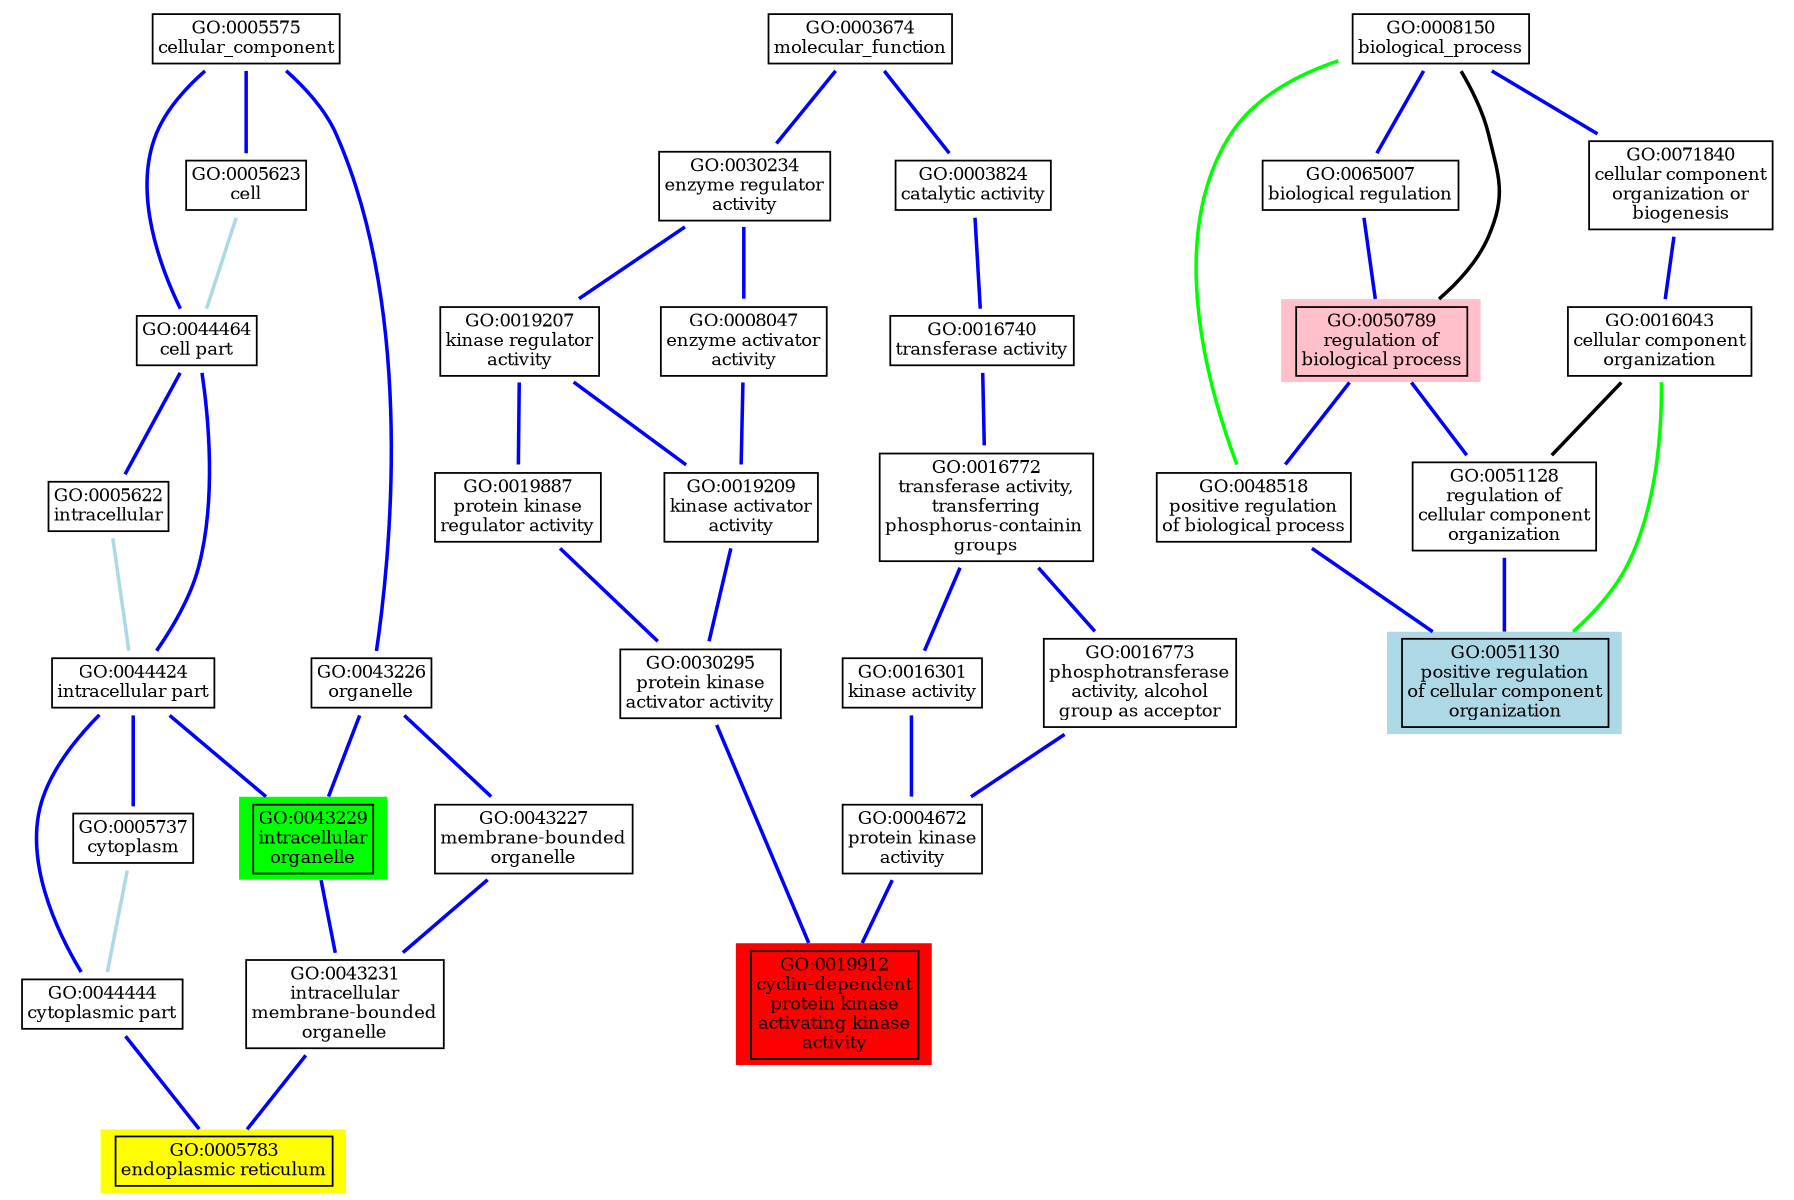 digraph test {
	graph [size="12,8", ratio=fill];
	node [label="\N", color=black, fillcolor=white, fontcolor=black, fontsize=10, shape=plaintext, style=filled];
	edge [fontsize=10];
	node1 [label=<<TABLE BORDER="0" CELLBORDER="1" CELLSPACING="0"><TR><TD>GO:0044464<br/>cell part</TD></TR></TABLE>>, color="#000000", fillcolor="#ffffff", fontcolor="#000000"];
	node2 [label=<<TABLE BORDER="0" CELLBORDER="1" CELLSPACING="0"><TR><TD>GO:0005622<br/>intracellular</TD></TR></TABLE>>, color="#000000", fillcolor="#ffffff", fontcolor="#000000"];
	node3 [label=<<TABLE BORDER="0" CELLBORDER="1" CELLSPACING="0"><TR><TD>GO:0016301<br/>kinase activity</TD></TR></TABLE>>, color="#000000", fillcolor="#ffffff", fontcolor="#000000"];
	node4 [label=<<TABLE BORDER="0" CELLBORDER="1" CELLSPACING="0"><TR><TD>GO:0004672<br/>protein kinase<br />activity</TD></TR></TABLE>>, color="#000000", fillcolor="#ffffff", fontcolor="#000000"];
	node5 [label=<<TABLE BORDER="0" CELLBORDER="1" CELLSPACING="0"><TR><TD>GO:0019207<br/>kinase regulator<br />activity</TD></TR></TABLE>>, color="#000000", fillcolor="#ffffff", fontcolor="#000000"];
	node6 [label=<<TABLE BORDER="0" CELLBORDER="1" CELLSPACING="0"><TR><TD>GO:0019887<br/>protein kinase<br />regulator activity</TD></TR></TABLE>>, color="#000000", fillcolor="#ffffff", fontcolor="#000000"];
	node7 [label=<<TABLE BORDER="0" CELLBORDER="1" CELLSPACING="0"><TR><TD>GO:0044424<br/>intracellular part</TD></TR></TABLE>>, color="#000000", fillcolor="#ffffff", fontcolor="#000000"];
	node8 [label=<<TABLE BORDER="0" CELLBORDER="1" CELLSPACING="0"><TR><TD>GO:0044444<br/>cytoplasmic part</TD></TR></TABLE>>, color="#000000", fillcolor="#ffffff", fontcolor="#000000"];
	node9 [label=<<TABLE BORDER="0" CELLBORDER="1" CELLSPACING="0"><TR><TD>GO:0043231<br/>intracellular<br />membrane-bounded<br />organelle</TD></TR></TABLE>>, color="#000000", fillcolor="#ffffff", fontcolor="#000000"];
	node10 [label=<<TABLE BORDER="0" CELLBORDER="1" CELLSPACING="0"><TR><TD>GO:0005783<br/>endoplasmic reticulum</TD></TR></TABLE>>, color="#000000", fillcolor=yellow, fontcolor="#000000"];
	node11 [label=<<TABLE BORDER="0" CELLBORDER="1" CELLSPACING="0"><TR><TD>GO:0019912<br/>cyclin-dependent<br />protein kinase<br />activating kinase<br />activity</TD></TR></TABLE>>, color="#000000", fillcolor=red, fontcolor="#000000"];
	node12 [label=<<TABLE BORDER="0" CELLBORDER="1" CELLSPACING="0"><TR><TD>GO:0008150<br/>biological_process</TD></TR></TABLE>>, color="#000000", fillcolor="#ffffff", fontcolor="#000000"];
	node13 [label=<<TABLE BORDER="0" CELLBORDER="1" CELLSPACING="0"><TR><TD>GO:0048518<br/>positive regulation<br />of biological process</TD></TR></TABLE>>, color="#000000", fillcolor="#ffffff", fontcolor="#000000"];
	node14 [label=<<TABLE BORDER="0" CELLBORDER="1" CELLSPACING="0"><TR><TD>GO:0030234<br/>enzyme regulator<br />activity</TD></TR></TABLE>>, color="#000000", fillcolor="#ffffff", fontcolor="#000000"];
	node15 [label=<<TABLE BORDER="0" CELLBORDER="1" CELLSPACING="0"><TR><TD>GO:0008047<br/>enzyme activator<br />activity</TD></TR></TABLE>>, color="#000000", fillcolor="#ffffff", fontcolor="#000000"];
	node16 [label=<<TABLE BORDER="0" CELLBORDER="1" CELLSPACING="0"><TR><TD>GO:0043229<br/>intracellular<br />organelle</TD></TR></TABLE>>, color="#000000", fillcolor=green, fontcolor="#000000"];
	node17 [label=<<TABLE BORDER="0" CELLBORDER="1" CELLSPACING="0"><TR><TD>GO:0016740<br/>transferase activity</TD></TR></TABLE>>, color="#000000", fillcolor="#ffffff", fontcolor="#000000"];
	node18 [label=<<TABLE BORDER="0" CELLBORDER="1" CELLSPACING="0"><TR><TD>GO:0016772<br/>transferase activity,<br />transferring<br />phosphorus-containin <br />groups</TD></TR></TABLE>>, color="#000000", fillcolor="#ffffff", fontcolor="#000000"];
	node19 [label=<<TABLE BORDER="0" CELLBORDER="1" CELLSPACING="0"><TR><TD>GO:0043226<br/>organelle</TD></TR></TABLE>>, color="#000000", fillcolor="#ffffff", fontcolor="#000000"];
	node20 [label=<<TABLE BORDER="0" CELLBORDER="1" CELLSPACING="0"><TR><TD>GO:0019209<br/>kinase activator<br />activity</TD></TR></TABLE>>, color="#000000", fillcolor="#ffffff", fontcolor="#000000"];
	node21 [label=<<TABLE BORDER="0" CELLBORDER="1" CELLSPACING="0"><TR><TD>GO:0005575<br/>cellular_component</TD></TR></TABLE>>, color="#000000", fillcolor="#ffffff", fontcolor="#000000"];
	node22 [label=<<TABLE BORDER="0" CELLBORDER="1" CELLSPACING="0"><TR><TD>GO:0005623<br/>cell</TD></TR></TABLE>>, color="#000000", fillcolor="#ffffff", fontcolor="#000000"];
	node23 [label=<<TABLE BORDER="0" CELLBORDER="1" CELLSPACING="0"><TR><TD>GO:0016043<br/>cellular component<br />organization</TD></TR></TABLE>>, color="#000000", fillcolor="#ffffff", fontcolor="#000000"];
	node24 [label=<<TABLE BORDER="0" CELLBORDER="1" CELLSPACING="0"><TR><TD>GO:0051128<br/>regulation of<br />cellular component<br />organization</TD></TR></TABLE>>, color="#000000", fillcolor="#ffffff", fontcolor="#000000"];
	node25 [label=<<TABLE BORDER="0" CELLBORDER="1" CELLSPACING="0"><TR><TD>GO:0071840<br/>cellular component<br />organization or<br />biogenesis</TD></TR></TABLE>>, color="#000000", fillcolor="#ffffff", fontcolor="#000000"];
	node26 [label=<<TABLE BORDER="0" CELLBORDER="1" CELLSPACING="0"><TR><TD>GO:0003824<br/>catalytic activity</TD></TR></TABLE>>, color="#000000", fillcolor="#ffffff", fontcolor="#000000"];
	node27 [label=<<TABLE BORDER="0" CELLBORDER="1" CELLSPACING="0"><TR><TD>GO:0030295<br/>protein kinase<br />activator activity</TD></TR></TABLE>>, color="#000000", fillcolor="#ffffff", fontcolor="#000000"];
	node28 [label=<<TABLE BORDER="0" CELLBORDER="1" CELLSPACING="0"><TR><TD>GO:0016773<br/>phosphotransferase<br />activity, alcohol<br />group as acceptor</TD></TR></TABLE>>, color="#000000", fillcolor="#ffffff", fontcolor="#000000"];
	node29 [label=<<TABLE BORDER="0" CELLBORDER="1" CELLSPACING="0"><TR><TD>GO:0005737<br/>cytoplasm</TD></TR></TABLE>>, color="#000000", fillcolor="#ffffff", fontcolor="#000000"];
	node30 [label=<<TABLE BORDER="0" CELLBORDER="1" CELLSPACING="0"><TR><TD>GO:0065007<br/>biological regulation</TD></TR></TABLE>>, color="#000000", fillcolor="#ffffff", fontcolor="#000000"];
	node31 [label=<<TABLE BORDER="0" CELLBORDER="1" CELLSPACING="0"><TR><TD>GO:0050789<br/>regulation of<br />biological process</TD></TR></TABLE>>, color="#000000", fillcolor=pink, fontcolor="#000000"];
	node32 [label=<<TABLE BORDER="0" CELLBORDER="1" CELLSPACING="0"><TR><TD>GO:0003674<br/>molecular_function</TD></TR></TABLE>>, color="#000000", fillcolor="#ffffff", fontcolor="#000000"];
	node33 [label=<<TABLE BORDER="0" CELLBORDER="1" CELLSPACING="0"><TR><TD>GO:0043227<br/>membrane-bounded<br />organelle</TD></TR></TABLE>>, color="#000000", fillcolor="#ffffff", fontcolor="#000000"];
	node34 [label=<<TABLE BORDER="0" CELLBORDER="1" CELLSPACING="0"><TR><TD>GO:0051130<br/>positive regulation<br />of cellular component<br />organization</TD></TR></TABLE>>, color="#000000", fillcolor=lightblue, fontcolor="#000000"];
	node32 -> node26 [arrowhead=none, arrowtail=normal, color=blue, style=bold];
	node32 -> node14 [arrowhead=none, arrowtail=normal, color=blue, style=bold];
	node26 -> node17 [arrowhead=none, arrowtail=normal, color=blue, style=bold];
	node4 -> node11 [arrowhead=none, arrowtail=normal, color=blue, style=bold];
	node21 -> node22 [arrowhead=none, arrowtail=normal, color=blue, style=bold];
	node21 -> node19 [arrowhead=none, arrowtail=normal, color=blue, style=bold];
	node21 -> node1 [arrowhead=none, arrowtail=normal, color=blue, style=bold];
	node2 -> node7 [arrowhead=none, arrowtail=normal, color=lightblue, style=bold];
	node22 -> node1 [arrowhead=none, arrowtail=normal, color=lightblue, style=bold];
	node29 -> node8 [arrowhead=none, arrowtail=normal, color=lightblue, style=bold];
	node15 -> node20 [arrowhead=none, arrowtail=normal, color=blue, style=bold];
	node12 -> node13 [arrowhead=none, arrowtail=normal, color=green, style=bold];
	node12 -> node31 [arrowhead=none, arrowtail=normal, color=black, style=bold];
	node12 -> node30 [arrowhead=none, arrowtail=normal, color=blue, style=bold];
	node12 -> node25 [arrowhead=none, arrowtail=normal, color=blue, style=bold];
	node23 -> node24 [arrowhead=none, arrowtail=normal, color=black, style=bold];
	node23 -> node34 [arrowhead=none, arrowtail=normal, color=green, style=bold];
	node3 -> node4 [arrowhead=none, arrowtail=normal, color=blue, style=bold];
	node17 -> node18 [arrowhead=none, arrowtail=normal, color=blue, style=bold];
	node18 -> node3 [arrowhead=none, arrowtail=normal, color=blue, style=bold];
	node18 -> node28 [arrowhead=none, arrowtail=normal, color=blue, style=bold];
	node28 -> node4 [arrowhead=none, arrowtail=normal, color=blue, style=bold];
	node5 -> node20 [arrowhead=none, arrowtail=normal, color=blue, style=bold];
	node5 -> node6 [arrowhead=none, arrowtail=normal, color=blue, style=bold];
	node20 -> node27 [arrowhead=none, arrowtail=normal, color=blue, style=bold];
	node6 -> node27 [arrowhead=none, arrowtail=normal, color=blue, style=bold];
	node14 -> node15 [arrowhead=none, arrowtail=normal, color=blue, style=bold];
	node14 -> node5 [arrowhead=none, arrowtail=normal, color=blue, style=bold];
	node27 -> node11 [arrowhead=none, arrowtail=normal, color=blue, style=bold];
	node19 -> node33 [arrowhead=none, arrowtail=normal, color=blue, style=bold];
	node19 -> node16 [arrowhead=none, arrowtail=normal, color=blue, style=bold];
	node33 -> node9 [arrowhead=none, arrowtail=normal, color=blue, style=bold];
	node16 -> node9 [arrowhead=none, arrowtail=normal, color=blue, style=bold];
	node9 -> node10 [arrowhead=none, arrowtail=normal, color=blue, style=bold];
	node7 -> node29 [arrowhead=none, arrowtail=normal, color=blue, style=bold];
	node7 -> node16 [arrowhead=none, arrowtail=normal, color=blue, style=bold];
	node7 -> node8 [arrowhead=none, arrowtail=normal, color=blue, style=bold];
	node8 -> node10 [arrowhead=none, arrowtail=normal, color=blue, style=bold];
	node1 -> node2 [arrowhead=none, arrowtail=normal, color=blue, style=bold];
	node1 -> node7 [arrowhead=none, arrowtail=normal, color=blue, style=bold];
	node13 -> node34 [arrowhead=none, arrowtail=normal, color=blue, style=bold];
	node31 -> node13 [arrowhead=none, arrowtail=normal, color=blue, style=bold];
	node31 -> node24 [arrowhead=none, arrowtail=normal, color=blue, style=bold];
	node24 -> node34 [arrowhead=none, arrowtail=normal, color=blue, style=bold];
	node30 -> node31 [arrowhead=none, arrowtail=normal, color=blue, style=bold];
	node25 -> node23 [arrowhead=none, arrowtail=normal, color=blue, style=bold];
}
